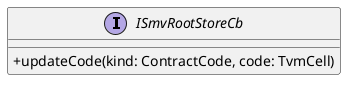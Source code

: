 @startuml
skinparam WrapWidth 600
skinparam classAttributeIconSize 0
' hide circle
skinparam linetype ortho
skinparam linetype polyline
top to bottom direction
left to right direction
skinparam componentStyle uml2


interface ISmvRootStoreCb {
    +updateCode(kind: ContractCode, code: TvmCell)
}

@enduml
